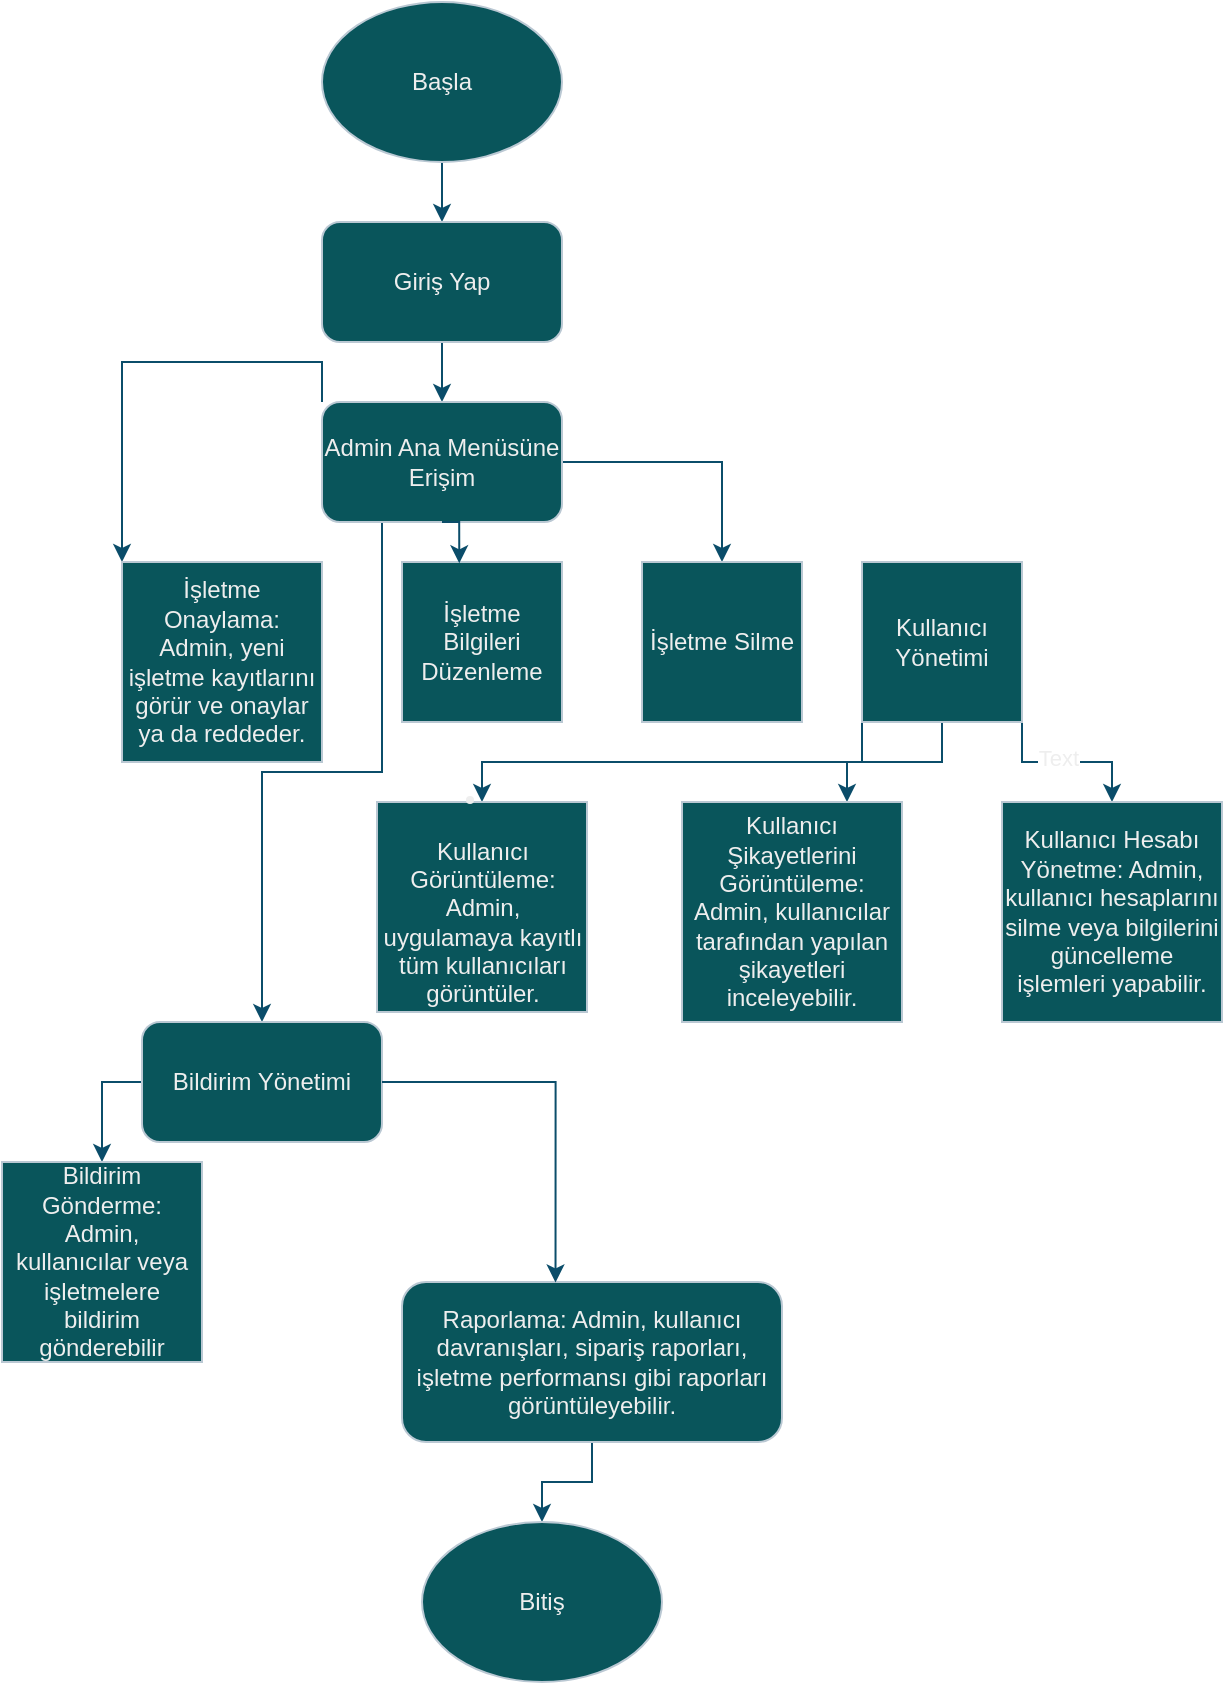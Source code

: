 <mxfile version="26.2.14">
  <diagram name="Sayfa -1" id="VToLZ4qL4xnN7nYSwRBo">
    <mxGraphModel dx="1771" dy="764" grid="1" gridSize="10" guides="1" tooltips="1" connect="1" arrows="1" fold="1" page="1" pageScale="1" pageWidth="827" pageHeight="1169" math="0" shadow="0">
      <root>
        <mxCell id="0" />
        <mxCell id="1" parent="0" />
        <mxCell id="PVF4rYydfDuPXVP5o_3r-3" style="edgeStyle=orthogonalEdgeStyle;rounded=0;orthogonalLoop=1;jettySize=auto;html=1;exitX=0.5;exitY=1;exitDx=0;exitDy=0;entryX=0.5;entryY=0;entryDx=0;entryDy=0;labelBackgroundColor=none;strokeColor=#0B4D6A;fontColor=default;" edge="1" parent="1" source="PVF4rYydfDuPXVP5o_3r-1" target="PVF4rYydfDuPXVP5o_3r-2">
          <mxGeometry relative="1" as="geometry" />
        </mxCell>
        <mxCell id="PVF4rYydfDuPXVP5o_3r-1" value="Başla" style="ellipse;whiteSpace=wrap;html=1;labelBackgroundColor=none;fillColor=#09555B;strokeColor=#BAC8D3;fontColor=#EEEEEE;" vertex="1" parent="1">
          <mxGeometry x="280" y="10" width="120" height="80" as="geometry" />
        </mxCell>
        <mxCell id="PVF4rYydfDuPXVP5o_3r-5" style="edgeStyle=orthogonalEdgeStyle;rounded=0;orthogonalLoop=1;jettySize=auto;html=1;exitX=0.5;exitY=1;exitDx=0;exitDy=0;entryX=0.5;entryY=0;entryDx=0;entryDy=0;labelBackgroundColor=none;strokeColor=#0B4D6A;fontColor=default;" edge="1" parent="1" source="PVF4rYydfDuPXVP5o_3r-2" target="PVF4rYydfDuPXVP5o_3r-4">
          <mxGeometry relative="1" as="geometry" />
        </mxCell>
        <mxCell id="PVF4rYydfDuPXVP5o_3r-2" value="Giriş Yap" style="rounded=1;whiteSpace=wrap;html=1;labelBackgroundColor=none;fillColor=#09555B;strokeColor=#BAC8D3;fontColor=#EEEEEE;" vertex="1" parent="1">
          <mxGeometry x="280" y="120" width="120" height="60" as="geometry" />
        </mxCell>
        <mxCell id="PVF4rYydfDuPXVP5o_3r-10" style="edgeStyle=orthogonalEdgeStyle;rounded=0;orthogonalLoop=1;jettySize=auto;html=1;exitX=0;exitY=0;exitDx=0;exitDy=0;entryX=0;entryY=0;entryDx=0;entryDy=0;labelBackgroundColor=none;strokeColor=#0B4D6A;fontColor=default;" edge="1" parent="1" source="PVF4rYydfDuPXVP5o_3r-4" target="PVF4rYydfDuPXVP5o_3r-8">
          <mxGeometry relative="1" as="geometry" />
        </mxCell>
        <mxCell id="PVF4rYydfDuPXVP5o_3r-12" style="edgeStyle=orthogonalEdgeStyle;rounded=0;orthogonalLoop=1;jettySize=auto;html=1;exitX=1;exitY=0.5;exitDx=0;exitDy=0;entryX=0.5;entryY=0;entryDx=0;entryDy=0;labelBackgroundColor=none;strokeColor=#0B4D6A;fontColor=default;" edge="1" parent="1" source="PVF4rYydfDuPXVP5o_3r-4" target="PVF4rYydfDuPXVP5o_3r-9">
          <mxGeometry relative="1" as="geometry" />
        </mxCell>
        <mxCell id="PVF4rYydfDuPXVP5o_3r-21" style="edgeStyle=orthogonalEdgeStyle;rounded=0;orthogonalLoop=1;jettySize=auto;html=1;exitX=0.25;exitY=1;exitDx=0;exitDy=0;entryX=0.5;entryY=0;entryDx=0;entryDy=0;labelBackgroundColor=none;strokeColor=#0B4D6A;fontColor=default;" edge="1" parent="1" source="PVF4rYydfDuPXVP5o_3r-4" target="PVF4rYydfDuPXVP5o_3r-20">
          <mxGeometry relative="1" as="geometry" />
        </mxCell>
        <mxCell id="PVF4rYydfDuPXVP5o_3r-4" value="Admin Ana Menüsüne Erişim" style="rounded=1;whiteSpace=wrap;html=1;labelBackgroundColor=none;fillColor=#09555B;strokeColor=#BAC8D3;fontColor=#EEEEEE;" vertex="1" parent="1">
          <mxGeometry x="280" y="210" width="120" height="60" as="geometry" />
        </mxCell>
        <mxCell id="PVF4rYydfDuPXVP5o_3r-7" value="İşletme Bilgileri Düzenleme" style="whiteSpace=wrap;html=1;aspect=fixed;labelBackgroundColor=none;fillColor=#09555B;strokeColor=#BAC8D3;fontColor=#EEEEEE;" vertex="1" parent="1">
          <mxGeometry x="320" y="290" width="80" height="80" as="geometry" />
        </mxCell>
        <mxCell id="PVF4rYydfDuPXVP5o_3r-8" value="&lt;span style=&quot;&quot; data-end=&quot;985&quot; data-start=&quot;965&quot;&gt;İşletme Onaylama&lt;/span&gt;: Admin, yeni işletme kayıtlarını görür ve onaylar ya da reddeder." style="whiteSpace=wrap;html=1;aspect=fixed;labelBackgroundColor=none;fillColor=#09555B;strokeColor=#BAC8D3;fontColor=#EEEEEE;" vertex="1" parent="1">
          <mxGeometry x="180" y="290" width="100" height="100" as="geometry" />
        </mxCell>
        <mxCell id="PVF4rYydfDuPXVP5o_3r-9" value="İşletme Silme" style="whiteSpace=wrap;html=1;aspect=fixed;labelBackgroundColor=none;fillColor=#09555B;strokeColor=#BAC8D3;fontColor=#EEEEEE;" vertex="1" parent="1">
          <mxGeometry x="440" y="290" width="80" height="80" as="geometry" />
        </mxCell>
        <mxCell id="PVF4rYydfDuPXVP5o_3r-11" style="edgeStyle=orthogonalEdgeStyle;rounded=0;orthogonalLoop=1;jettySize=auto;html=1;exitX=0.5;exitY=1;exitDx=0;exitDy=0;entryX=0.358;entryY=0.008;entryDx=0;entryDy=0;entryPerimeter=0;labelBackgroundColor=none;strokeColor=#0B4D6A;fontColor=default;" edge="1" parent="1" source="PVF4rYydfDuPXVP5o_3r-4" target="PVF4rYydfDuPXVP5o_3r-7">
          <mxGeometry relative="1" as="geometry" />
        </mxCell>
        <mxCell id="PVF4rYydfDuPXVP5o_3r-16" style="edgeStyle=orthogonalEdgeStyle;rounded=0;orthogonalLoop=1;jettySize=auto;html=1;exitX=0;exitY=1;exitDx=0;exitDy=0;entryX=0.5;entryY=0;entryDx=0;entryDy=0;labelBackgroundColor=none;strokeColor=#0B4D6A;fontColor=default;" edge="1" parent="1" source="PVF4rYydfDuPXVP5o_3r-13" target="PVF4rYydfDuPXVP5o_3r-14">
          <mxGeometry relative="1" as="geometry" />
        </mxCell>
        <mxCell id="PVF4rYydfDuPXVP5o_3r-17" style="edgeStyle=orthogonalEdgeStyle;rounded=0;orthogonalLoop=1;jettySize=auto;html=1;exitX=1;exitY=1;exitDx=0;exitDy=0;entryX=0.5;entryY=0;entryDx=0;entryDy=0;labelBackgroundColor=none;strokeColor=#0B4D6A;fontColor=default;" edge="1" parent="1" source="PVF4rYydfDuPXVP5o_3r-13" target="PVF4rYydfDuPXVP5o_3r-15">
          <mxGeometry relative="1" as="geometry" />
        </mxCell>
        <mxCell id="PVF4rYydfDuPXVP5o_3r-28" value="Text" style="edgeLabel;html=1;align=center;verticalAlign=middle;resizable=0;points=[];strokeColor=#BAC8D3;fontColor=#EEEEEE;fillColor=#09555B;" vertex="1" connectable="0" parent="PVF4rYydfDuPXVP5o_3r-17">
          <mxGeometry x="-0.106" y="2" relative="1" as="geometry">
            <mxPoint as="offset" />
          </mxGeometry>
        </mxCell>
        <mxCell id="PVF4rYydfDuPXVP5o_3r-19" style="edgeStyle=orthogonalEdgeStyle;rounded=0;orthogonalLoop=1;jettySize=auto;html=1;exitX=0.5;exitY=1;exitDx=0;exitDy=0;entryX=0.75;entryY=0;entryDx=0;entryDy=0;labelBackgroundColor=none;strokeColor=#0B4D6A;fontColor=default;" edge="1" parent="1" source="PVF4rYydfDuPXVP5o_3r-13" target="PVF4rYydfDuPXVP5o_3r-18">
          <mxGeometry relative="1" as="geometry" />
        </mxCell>
        <mxCell id="PVF4rYydfDuPXVP5o_3r-13" value="Kullanıcı Yönetimi" style="whiteSpace=wrap;html=1;aspect=fixed;labelBackgroundColor=none;fillColor=#09555B;strokeColor=#BAC8D3;fontColor=#EEEEEE;" vertex="1" parent="1">
          <mxGeometry x="550" y="290" width="80" height="80" as="geometry" />
        </mxCell>
        <mxCell id="PVF4rYydfDuPXVP5o_3r-14" value="&lt;li class=&quot;&quot; data-end=&quot;2155&quot; data-start=&quot;2071&quot;&gt;&lt;p class=&quot;&quot; data-end=&quot;2155&quot; data-start=&quot;2073&quot;&gt;&lt;span style=&quot;&quot; data-end=&quot;2098&quot; data-start=&quot;2073&quot;&gt;Kullanıcı Görüntüleme&lt;/span&gt;: Admin, uygulamaya kayıtlı tüm kullanıcıları görüntüler.&lt;/p&gt;&lt;/li&gt;" style="whiteSpace=wrap;html=1;aspect=fixed;labelBackgroundColor=none;fillColor=#09555B;strokeColor=#BAC8D3;fontColor=#EEEEEE;" vertex="1" parent="1">
          <mxGeometry x="307.5" y="410" width="105" height="105" as="geometry" />
        </mxCell>
        <mxCell id="PVF4rYydfDuPXVP5o_3r-15" value="&lt;span style=&quot;&quot; data-end=&quot;2189&quot; data-start=&quot;2161&quot;&gt;Kullanıcı Hesabı Yönetme&lt;/span&gt;: Admin, kullanıcı hesaplarını silme veya bilgilerini güncelleme işlemleri yapabilir." style="whiteSpace=wrap;html=1;aspect=fixed;labelBackgroundColor=none;fillColor=#09555B;strokeColor=#BAC8D3;fontColor=#EEEEEE;" vertex="1" parent="1">
          <mxGeometry x="620" y="410" width="110" height="110" as="geometry" />
        </mxCell>
        <mxCell id="PVF4rYydfDuPXVP5o_3r-18" value="&lt;span style=&quot;&quot; data-end=&quot;2319&quot; data-start=&quot;2280&quot;&gt;Kullanıcı Şikayetlerini Görüntüleme&lt;/span&gt;: Admin, kullanıcılar tarafından yapılan şikayetleri inceleyebilir." style="whiteSpace=wrap;html=1;aspect=fixed;labelBackgroundColor=none;fillColor=#09555B;strokeColor=#BAC8D3;fontColor=#EEEEEE;" vertex="1" parent="1">
          <mxGeometry x="460" y="410" width="110" height="110" as="geometry" />
        </mxCell>
        <mxCell id="PVF4rYydfDuPXVP5o_3r-23" style="edgeStyle=orthogonalEdgeStyle;rounded=0;orthogonalLoop=1;jettySize=auto;html=1;exitX=0;exitY=0.5;exitDx=0;exitDy=0;entryX=0.5;entryY=0;entryDx=0;entryDy=0;labelBackgroundColor=none;strokeColor=#0B4D6A;fontColor=default;" edge="1" parent="1" source="PVF4rYydfDuPXVP5o_3r-20" target="PVF4rYydfDuPXVP5o_3r-22">
          <mxGeometry relative="1" as="geometry" />
        </mxCell>
        <mxCell id="PVF4rYydfDuPXVP5o_3r-20" value="Bildirim Yönetimi" style="rounded=1;whiteSpace=wrap;html=1;labelBackgroundColor=none;fillColor=#09555B;strokeColor=#BAC8D3;fontColor=#EEEEEE;" vertex="1" parent="1">
          <mxGeometry x="190" y="520" width="120" height="60" as="geometry" />
        </mxCell>
        <mxCell id="PVF4rYydfDuPXVP5o_3r-22" value="&lt;span style=&quot;&quot; data-end=&quot;2439&quot; data-start=&quot;2418&quot;&gt;Bildirim Gönderme&lt;/span&gt;: Admin, kullanıcılar veya işletmelere bildirim gönderebilir" style="whiteSpace=wrap;html=1;aspect=fixed;labelBackgroundColor=none;fillColor=#09555B;strokeColor=#BAC8D3;fontColor=#EEEEEE;" vertex="1" parent="1">
          <mxGeometry x="120" y="590" width="100" height="100" as="geometry" />
        </mxCell>
        <mxCell id="PVF4rYydfDuPXVP5o_3r-27" style="edgeStyle=orthogonalEdgeStyle;rounded=0;orthogonalLoop=1;jettySize=auto;html=1;entryX=0.5;entryY=0;entryDx=0;entryDy=0;labelBackgroundColor=none;strokeColor=#0B4D6A;fontColor=default;" edge="1" parent="1" source="PVF4rYydfDuPXVP5o_3r-24" target="PVF4rYydfDuPXVP5o_3r-26">
          <mxGeometry relative="1" as="geometry" />
        </mxCell>
        <mxCell id="PVF4rYydfDuPXVP5o_3r-24" value="&lt;span style=&quot;&quot; data-end=&quot;2858&quot; data-start=&quot;2845&quot;&gt;Raporlama&lt;/span&gt;: Admin, kullanıcı davranışları, sipariş raporları, işletme performansı gibi raporları görüntüleyebilir." style="rounded=1;whiteSpace=wrap;html=1;labelBackgroundColor=none;fillColor=#09555B;strokeColor=#BAC8D3;fontColor=#EEEEEE;" vertex="1" parent="1">
          <mxGeometry x="320" y="650" width="190" height="80" as="geometry" />
        </mxCell>
        <mxCell id="PVF4rYydfDuPXVP5o_3r-25" style="edgeStyle=orthogonalEdgeStyle;rounded=0;orthogonalLoop=1;jettySize=auto;html=1;exitX=1;exitY=0.5;exitDx=0;exitDy=0;entryX=0.404;entryY=0.003;entryDx=0;entryDy=0;entryPerimeter=0;labelBackgroundColor=none;strokeColor=#0B4D6A;fontColor=default;" edge="1" parent="1" source="PVF4rYydfDuPXVP5o_3r-20" target="PVF4rYydfDuPXVP5o_3r-24">
          <mxGeometry relative="1" as="geometry" />
        </mxCell>
        <mxCell id="PVF4rYydfDuPXVP5o_3r-26" value="Bitiş" style="ellipse;whiteSpace=wrap;html=1;labelBackgroundColor=none;fillColor=#09555B;strokeColor=#BAC8D3;fontColor=#EEEEEE;" vertex="1" parent="1">
          <mxGeometry x="330" y="770" width="120" height="80" as="geometry" />
        </mxCell>
      </root>
    </mxGraphModel>
  </diagram>
</mxfile>

